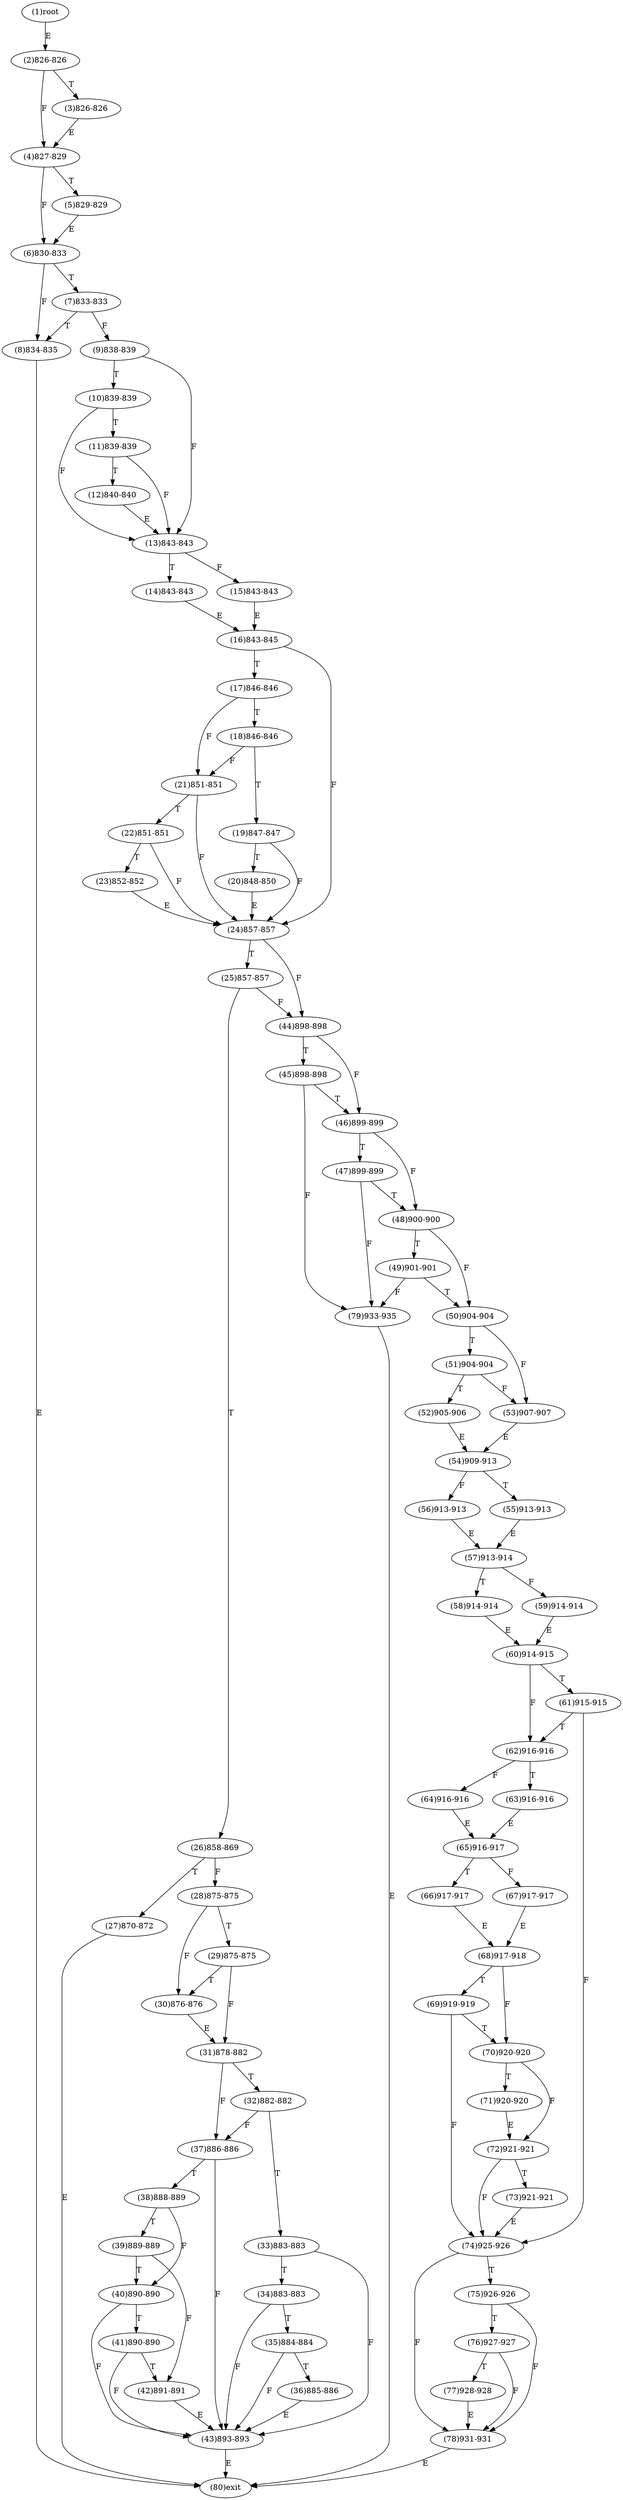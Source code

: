 digraph "" { 
1[ label="(1)root"];
2[ label="(2)826-826"];
3[ label="(3)826-826"];
4[ label="(4)827-829"];
5[ label="(5)829-829"];
6[ label="(6)830-833"];
7[ label="(7)833-833"];
8[ label="(8)834-835"];
9[ label="(9)838-839"];
10[ label="(10)839-839"];
11[ label="(11)839-839"];
12[ label="(12)840-840"];
13[ label="(13)843-843"];
14[ label="(14)843-843"];
15[ label="(15)843-843"];
17[ label="(17)846-846"];
16[ label="(16)843-845"];
19[ label="(19)847-847"];
18[ label="(18)846-846"];
21[ label="(21)851-851"];
20[ label="(20)848-850"];
23[ label="(23)852-852"];
22[ label="(22)851-851"];
25[ label="(25)857-857"];
24[ label="(24)857-857"];
27[ label="(27)870-872"];
26[ label="(26)858-869"];
29[ label="(29)875-875"];
28[ label="(28)875-875"];
31[ label="(31)878-882"];
30[ label="(30)876-876"];
34[ label="(34)883-883"];
35[ label="(35)884-884"];
32[ label="(32)882-882"];
33[ label="(33)883-883"];
38[ label="(38)888-889"];
39[ label="(39)889-889"];
36[ label="(36)885-886"];
37[ label="(37)886-886"];
42[ label="(42)891-891"];
43[ label="(43)893-893"];
40[ label="(40)890-890"];
41[ label="(41)890-890"];
46[ label="(46)899-899"];
47[ label="(47)899-899"];
44[ label="(44)898-898"];
45[ label="(45)898-898"];
51[ label="(51)904-904"];
50[ label="(50)904-904"];
49[ label="(49)901-901"];
48[ label="(48)900-900"];
55[ label="(55)913-913"];
54[ label="(54)909-913"];
53[ label="(53)907-907"];
52[ label="(52)905-906"];
59[ label="(59)914-914"];
58[ label="(58)914-914"];
57[ label="(57)913-914"];
56[ label="(56)913-913"];
63[ label="(63)916-916"];
62[ label="(62)916-916"];
61[ label="(61)915-915"];
60[ label="(60)914-915"];
68[ label="(68)917-918"];
69[ label="(69)919-919"];
70[ label="(70)920-920"];
71[ label="(71)920-920"];
64[ label="(64)916-916"];
65[ label="(65)916-917"];
66[ label="(66)917-917"];
67[ label="(67)917-917"];
76[ label="(76)927-927"];
77[ label="(77)928-928"];
78[ label="(78)931-931"];
79[ label="(79)933-935"];
72[ label="(72)921-921"];
73[ label="(73)921-921"];
74[ label="(74)925-926"];
75[ label="(75)926-926"];
80[ label="(80)exit"];
1->2[ label="E"];
2->4[ label="F"];
2->3[ label="T"];
3->4[ label="E"];
4->6[ label="F"];
4->5[ label="T"];
5->6[ label="E"];
6->8[ label="F"];
6->7[ label="T"];
7->9[ label="F"];
7->8[ label="T"];
8->80[ label="E"];
9->13[ label="F"];
9->10[ label="T"];
10->13[ label="F"];
10->11[ label="T"];
11->13[ label="F"];
11->12[ label="T"];
12->13[ label="E"];
13->15[ label="F"];
13->14[ label="T"];
14->16[ label="E"];
15->16[ label="E"];
16->24[ label="F"];
16->17[ label="T"];
17->21[ label="F"];
17->18[ label="T"];
18->21[ label="F"];
18->19[ label="T"];
19->24[ label="F"];
19->20[ label="T"];
20->24[ label="E"];
21->24[ label="F"];
21->22[ label="T"];
22->24[ label="F"];
22->23[ label="T"];
23->24[ label="E"];
24->44[ label="F"];
24->25[ label="T"];
25->44[ label="F"];
25->26[ label="T"];
26->28[ label="F"];
26->27[ label="T"];
27->80[ label="E"];
28->30[ label="F"];
28->29[ label="T"];
29->31[ label="F"];
29->30[ label="T"];
30->31[ label="E"];
31->37[ label="F"];
31->32[ label="T"];
32->37[ label="F"];
32->33[ label="T"];
33->43[ label="F"];
33->34[ label="T"];
34->43[ label="F"];
34->35[ label="T"];
35->43[ label="F"];
35->36[ label="T"];
36->43[ label="E"];
37->43[ label="F"];
37->38[ label="T"];
38->40[ label="F"];
38->39[ label="T"];
39->42[ label="F"];
39->40[ label="T"];
40->43[ label="F"];
40->41[ label="T"];
41->43[ label="F"];
41->42[ label="T"];
42->43[ label="E"];
43->80[ label="E"];
44->46[ label="F"];
44->45[ label="T"];
45->79[ label="F"];
45->46[ label="T"];
46->48[ label="F"];
46->47[ label="T"];
47->79[ label="F"];
47->48[ label="T"];
48->50[ label="F"];
48->49[ label="T"];
49->79[ label="F"];
49->50[ label="T"];
50->53[ label="F"];
50->51[ label="T"];
51->53[ label="F"];
51->52[ label="T"];
52->54[ label="E"];
53->54[ label="E"];
54->56[ label="F"];
54->55[ label="T"];
55->57[ label="E"];
56->57[ label="E"];
57->59[ label="F"];
57->58[ label="T"];
58->60[ label="E"];
59->60[ label="E"];
60->62[ label="F"];
60->61[ label="T"];
61->74[ label="F"];
61->62[ label="T"];
62->64[ label="F"];
62->63[ label="T"];
63->65[ label="E"];
64->65[ label="E"];
65->67[ label="F"];
65->66[ label="T"];
66->68[ label="E"];
67->68[ label="E"];
68->70[ label="F"];
68->69[ label="T"];
69->74[ label="F"];
69->70[ label="T"];
70->72[ label="F"];
70->71[ label="T"];
71->72[ label="E"];
72->74[ label="F"];
72->73[ label="T"];
73->74[ label="E"];
74->78[ label="F"];
74->75[ label="T"];
75->78[ label="F"];
75->76[ label="T"];
76->78[ label="F"];
76->77[ label="T"];
77->78[ label="E"];
78->80[ label="E"];
79->80[ label="E"];
}